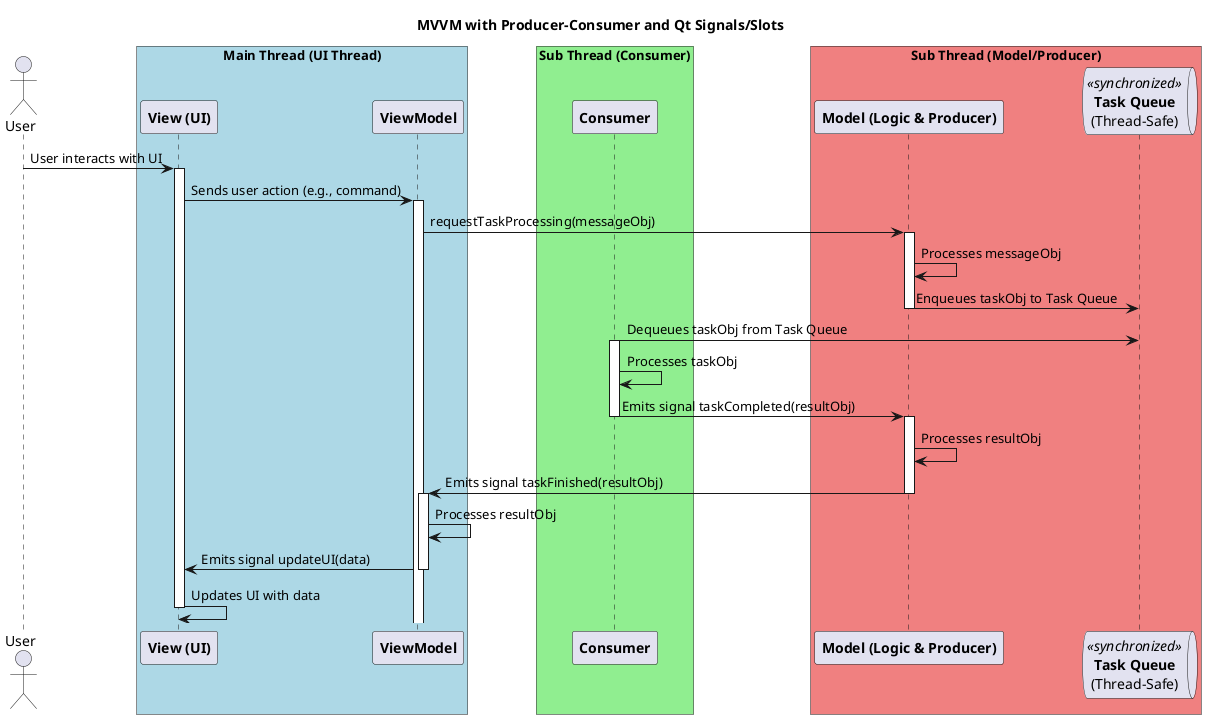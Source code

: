 @startuml
title **MVVM with Producer-Consumer and Qt Signals/Slots**

actor "User" as U

box "Main Thread (UI Thread)" #LightBlue
    participant "**View (UI)**" as V
    participant "**ViewModel**" as VM
end box

box "Sub Thread (Consumer)" #LightGreen
    participant "**Consumer**" as C
end box

box "Sub Thread (Model/Producer)" #LightCoral
    participant "**Model (Logic & Producer)**" as MP
    queue "**Task Queue**\n(Thread-Safe)" as TQ <<synchronized>>
end box

' --- User Interaction & Task Creation ---
U -> V: User interacts with UI
activate V
V -> VM: Sends user action (e.g., command)
activate VM
VM -> MP: requestTaskProcessing(messageObj)
activate MP
MP -> MP: Processes messageObj
MP -> TQ: Enqueues taskObj to Task Queue
deactivate MP

' --- Task Consumption & Processing ---
C -> TQ: Dequeues taskObj from Task Queue
activate C
C -> C: Processes taskObj
C -> MP: Emits signal taskCompleted(resultObj)
deactivate C
activate MP
MP -> MP: Processes resultObj
MP -> VM: Emits signal taskFinished(resultObj)
deactivate MP
activate VM
VM -> VM: Processes resultObj
VM -> V: Emits signal updateUI(data)
deactivate VM
V -> V: Updates UI with data
deactivate V
@enduml